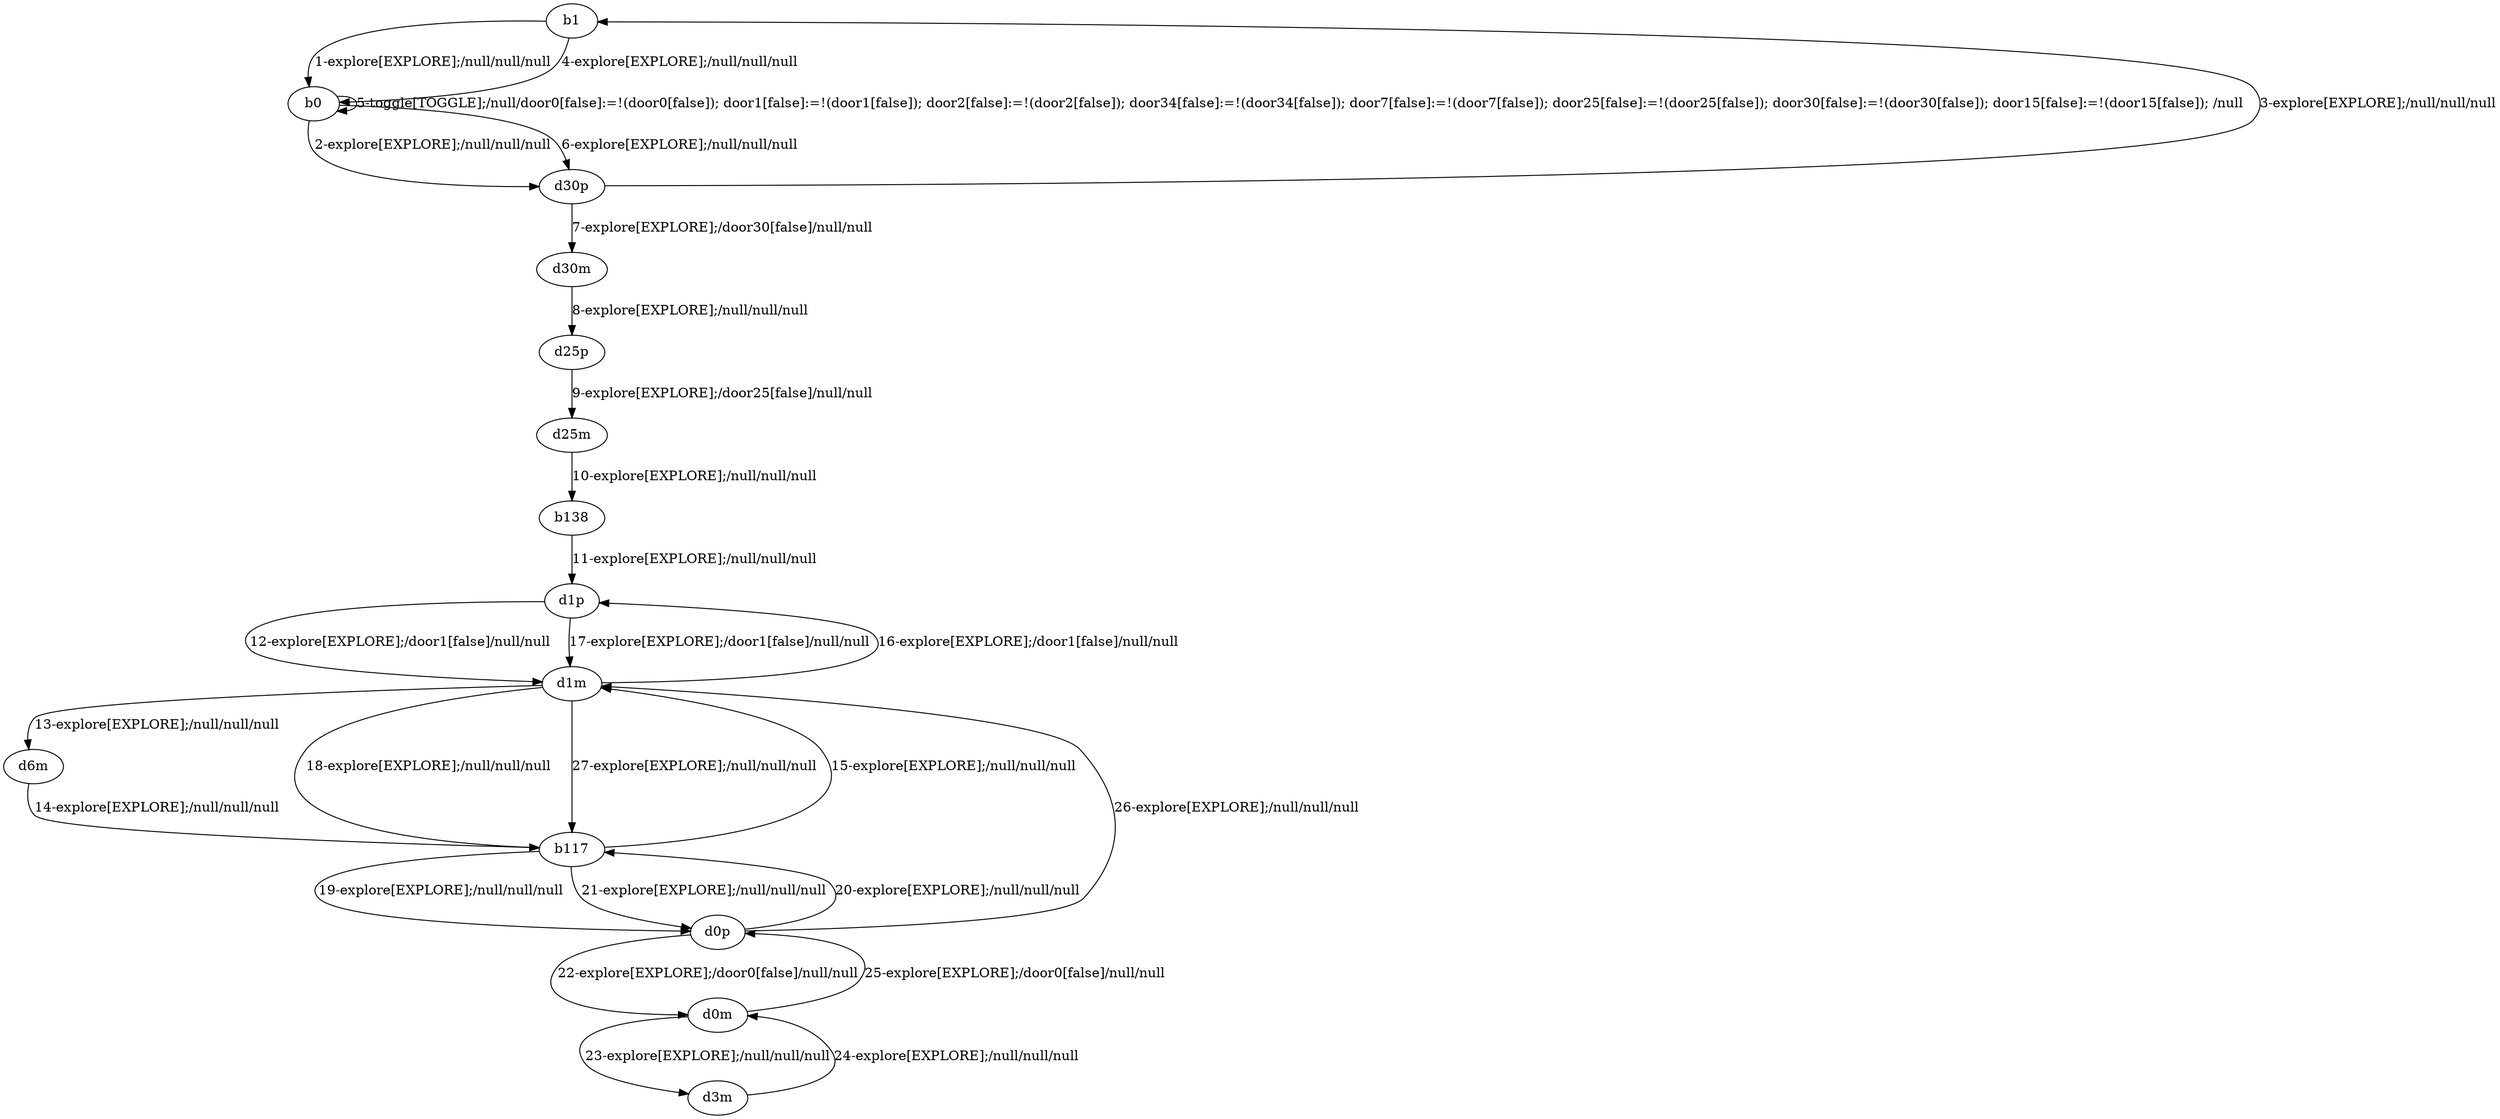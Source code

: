 # Total number of goals covered by this test: 3
# d0m --> d0p
# b117 --> d1m
# d0m --> d3m

digraph g {
"b1" -> "b0" [label = "1-explore[EXPLORE];/null/null/null"];
"b0" -> "d30p" [label = "2-explore[EXPLORE];/null/null/null"];
"d30p" -> "b1" [label = "3-explore[EXPLORE];/null/null/null"];
"b1" -> "b0" [label = "4-explore[EXPLORE];/null/null/null"];
"b0" -> "b0" [label = "5-toggle[TOGGLE];/null/door0[false]:=!(door0[false]); door1[false]:=!(door1[false]); door2[false]:=!(door2[false]); door34[false]:=!(door34[false]); door7[false]:=!(door7[false]); door25[false]:=!(door25[false]); door30[false]:=!(door30[false]); door15[false]:=!(door15[false]); /null"];
"b0" -> "d30p" [label = "6-explore[EXPLORE];/null/null/null"];
"d30p" -> "d30m" [label = "7-explore[EXPLORE];/door30[false]/null/null"];
"d30m" -> "d25p" [label = "8-explore[EXPLORE];/null/null/null"];
"d25p" -> "d25m" [label = "9-explore[EXPLORE];/door25[false]/null/null"];
"d25m" -> "b138" [label = "10-explore[EXPLORE];/null/null/null"];
"b138" -> "d1p" [label = "11-explore[EXPLORE];/null/null/null"];
"d1p" -> "d1m" [label = "12-explore[EXPLORE];/door1[false]/null/null"];
"d1m" -> "d6m" [label = "13-explore[EXPLORE];/null/null/null"];
"d6m" -> "b117" [label = "14-explore[EXPLORE];/null/null/null"];
"b117" -> "d1m" [label = "15-explore[EXPLORE];/null/null/null"];
"d1m" -> "d1p" [label = "16-explore[EXPLORE];/door1[false]/null/null"];
"d1p" -> "d1m" [label = "17-explore[EXPLORE];/door1[false]/null/null"];
"d1m" -> "b117" [label = "18-explore[EXPLORE];/null/null/null"];
"b117" -> "d0p" [label = "19-explore[EXPLORE];/null/null/null"];
"d0p" -> "b117" [label = "20-explore[EXPLORE];/null/null/null"];
"b117" -> "d0p" [label = "21-explore[EXPLORE];/null/null/null"];
"d0p" -> "d0m" [label = "22-explore[EXPLORE];/door0[false]/null/null"];
"d0m" -> "d3m" [label = "23-explore[EXPLORE];/null/null/null"];
"d3m" -> "d0m" [label = "24-explore[EXPLORE];/null/null/null"];
"d0m" -> "d0p" [label = "25-explore[EXPLORE];/door0[false]/null/null"];
"d0p" -> "d1m" [label = "26-explore[EXPLORE];/null/null/null"];
"d1m" -> "b117" [label = "27-explore[EXPLORE];/null/null/null"];
}